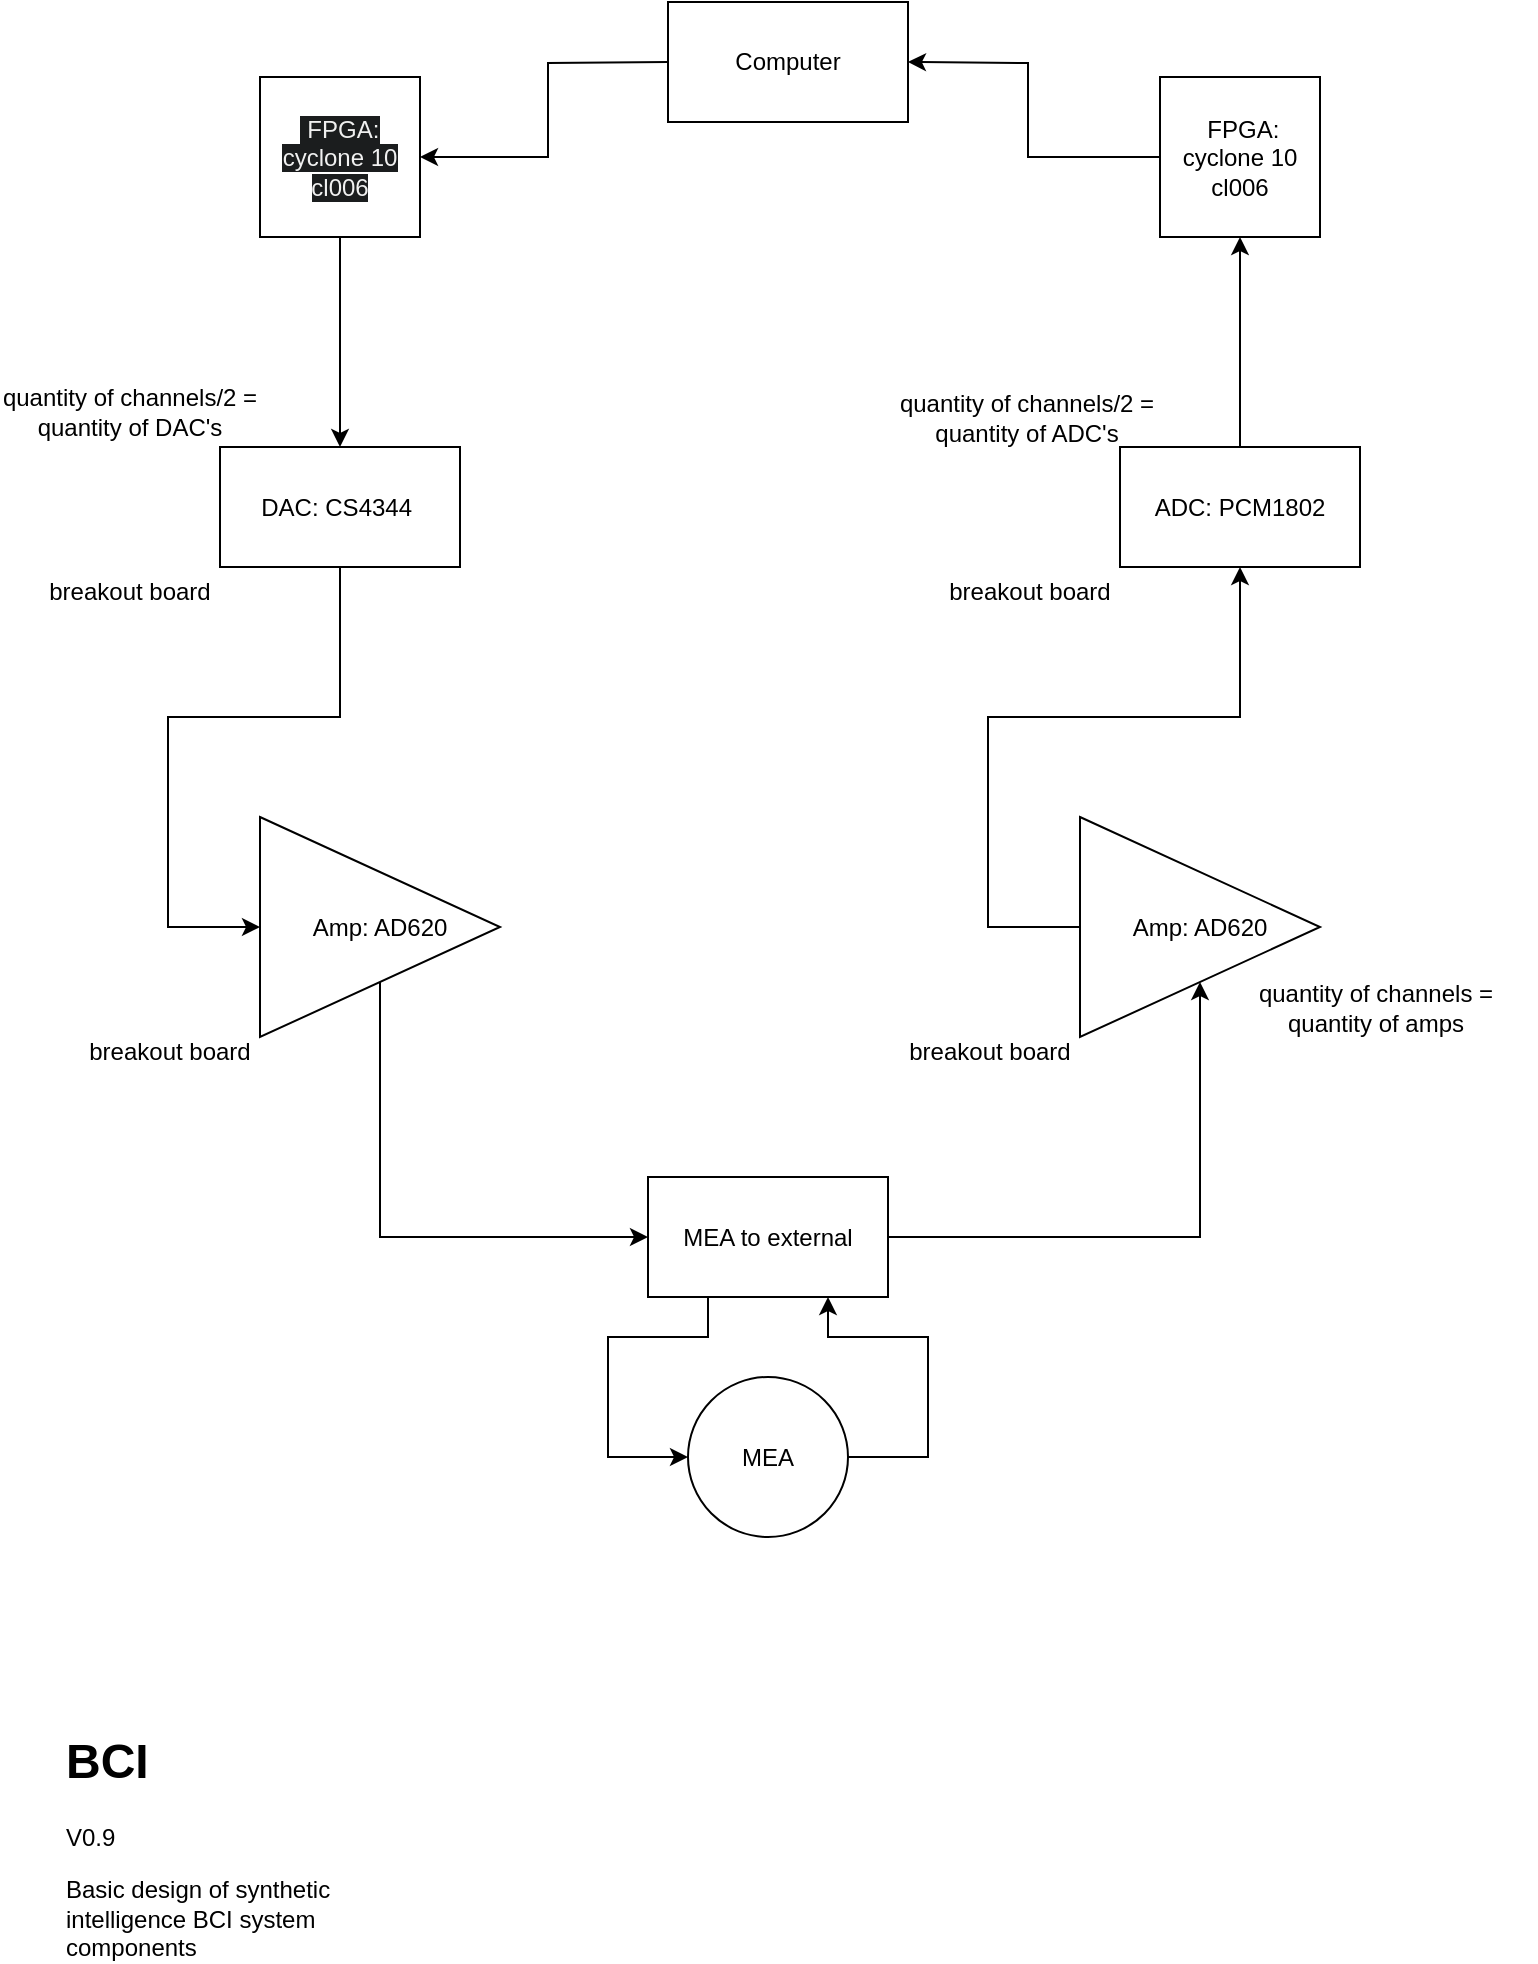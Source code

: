 <mxfile version="22.0.3" type="device">
  <diagram id="C5RBs43oDa-KdzZeNtuy" name="Page-1">
    <mxGraphModel dx="2000" dy="1203" grid="1" gridSize="10" guides="1" tooltips="1" connect="1" arrows="1" fold="1" page="1" pageScale="1" pageWidth="827" pageHeight="1169" math="0" shadow="0">
      <root>
        <mxCell id="WIyWlLk6GJQsqaUBKTNV-0" />
        <mxCell id="WIyWlLk6GJQsqaUBKTNV-1" parent="WIyWlLk6GJQsqaUBKTNV-0" />
        <mxCell id="GTh5PnmUfhnBGdKZiDLx-0" value="&lt;span style=&quot;color: rgb(240, 240, 240); font-family: Helvetica; font-size: 12px; font-style: normal; font-variant-ligatures: normal; font-variant-caps: normal; font-weight: 400; letter-spacing: normal; orphans: 2; text-align: center; text-indent: 0px; text-transform: none; widows: 2; word-spacing: 0px; -webkit-text-stroke-width: 0px; background-color: rgb(27, 29, 30); text-decoration-thickness: initial; text-decoration-style: initial; text-decoration-color: initial; float: none; display: inline !important;&quot;&gt;&amp;nbsp;FPGA: cyclone 10 cl006&lt;/span&gt;" style="whiteSpace=wrap;html=1;aspect=fixed;" parent="WIyWlLk6GJQsqaUBKTNV-1" vertex="1">
          <mxGeometry x="162" y="167.5" width="80" height="80" as="geometry" />
        </mxCell>
        <mxCell id="GTh5PnmUfhnBGdKZiDLx-3" value="Amp: AD620" style="triangle;whiteSpace=wrap;html=1;" parent="WIyWlLk6GJQsqaUBKTNV-1" vertex="1">
          <mxGeometry x="162" y="537.5" width="120" height="110" as="geometry" />
        </mxCell>
        <mxCell id="GTh5PnmUfhnBGdKZiDLx-6" value="Computer" style="rounded=0;whiteSpace=wrap;html=1;" parent="WIyWlLk6GJQsqaUBKTNV-1" vertex="1">
          <mxGeometry x="366" y="130" width="120" height="60" as="geometry" />
        </mxCell>
        <mxCell id="GTh5PnmUfhnBGdKZiDLx-8" value="MEA" style="ellipse;whiteSpace=wrap;html=1;aspect=fixed;" parent="WIyWlLk6GJQsqaUBKTNV-1" vertex="1">
          <mxGeometry x="376" y="817.5" width="80" height="80" as="geometry" />
        </mxCell>
        <mxCell id="GTh5PnmUfhnBGdKZiDLx-9" value="MEA to external&lt;br&gt;" style="rounded=0;whiteSpace=wrap;html=1;" parent="WIyWlLk6GJQsqaUBKTNV-1" vertex="1">
          <mxGeometry x="356" y="717.5" width="120" height="60" as="geometry" />
        </mxCell>
        <mxCell id="GTh5PnmUfhnBGdKZiDLx-26" value="&amp;nbsp;FPGA: cyclone 10 cl006" style="whiteSpace=wrap;html=1;aspect=fixed;" parent="WIyWlLk6GJQsqaUBKTNV-1" vertex="1">
          <mxGeometry x="612" y="167.5" width="80" height="80" as="geometry" />
        </mxCell>
        <mxCell id="GTh5PnmUfhnBGdKZiDLx-29" value="Amp: AD620" style="triangle;whiteSpace=wrap;html=1;" parent="WIyWlLk6GJQsqaUBKTNV-1" vertex="1">
          <mxGeometry x="572" y="537.5" width="120" height="110" as="geometry" />
        </mxCell>
        <mxCell id="GTh5PnmUfhnBGdKZiDLx-31" value="DAC: CS4344&amp;nbsp;" style="rounded=0;whiteSpace=wrap;html=1;" parent="WIyWlLk6GJQsqaUBKTNV-1" vertex="1">
          <mxGeometry x="142" y="352.5" width="120" height="60" as="geometry" />
        </mxCell>
        <mxCell id="GTh5PnmUfhnBGdKZiDLx-32" value="ADC: PCM1802" style="rounded=0;whiteSpace=wrap;html=1;" parent="WIyWlLk6GJQsqaUBKTNV-1" vertex="1">
          <mxGeometry x="592" y="352.5" width="120" height="60" as="geometry" />
        </mxCell>
        <mxCell id="GTh5PnmUfhnBGdKZiDLx-35" style="edgeStyle=orthogonalEdgeStyle;rounded=0;orthogonalLoop=1;jettySize=auto;html=1;exitX=0.5;exitY=1;exitDx=0;exitDy=0;" parent="WIyWlLk6GJQsqaUBKTNV-1" edge="1">
          <mxGeometry relative="1" as="geometry">
            <mxPoint x="156" y="442.5" as="sourcePoint" />
            <mxPoint x="156" y="442.5" as="targetPoint" />
          </mxGeometry>
        </mxCell>
        <mxCell id="GTh5PnmUfhnBGdKZiDLx-41" value="" style="endArrow=classic;html=1;rounded=0;exitX=0;exitY=0.5;exitDx=0;exitDy=0;entryX=1;entryY=0.5;entryDx=0;entryDy=0;" parent="WIyWlLk6GJQsqaUBKTNV-1" source="GTh5PnmUfhnBGdKZiDLx-6" target="GTh5PnmUfhnBGdKZiDLx-0" edge="1">
          <mxGeometry width="50" height="50" relative="1" as="geometry">
            <mxPoint x="386" y="387.5" as="sourcePoint" />
            <mxPoint x="436" y="337.5" as="targetPoint" />
            <Array as="points">
              <mxPoint x="306" y="160.5" />
              <mxPoint x="306" y="207.5" />
            </Array>
          </mxGeometry>
        </mxCell>
        <mxCell id="GTh5PnmUfhnBGdKZiDLx-42" value="" style="endArrow=classic;html=1;rounded=0;exitX=0;exitY=0.5;exitDx=0;exitDy=0;entryX=1;entryY=0.5;entryDx=0;entryDy=0;" parent="WIyWlLk6GJQsqaUBKTNV-1" source="GTh5PnmUfhnBGdKZiDLx-26" target="GTh5PnmUfhnBGdKZiDLx-6" edge="1">
          <mxGeometry width="50" height="50" relative="1" as="geometry">
            <mxPoint x="476" y="204.5" as="sourcePoint" />
            <mxPoint x="600" y="157.5" as="targetPoint" />
            <Array as="points">
              <mxPoint x="546" y="207.5" />
              <mxPoint x="546" y="160.5" />
            </Array>
          </mxGeometry>
        </mxCell>
        <mxCell id="GTh5PnmUfhnBGdKZiDLx-43" value="" style="endArrow=classic;html=1;rounded=0;exitX=0.5;exitY=1;exitDx=0;exitDy=0;entryX=0.5;entryY=0;entryDx=0;entryDy=0;" parent="WIyWlLk6GJQsqaUBKTNV-1" source="GTh5PnmUfhnBGdKZiDLx-0" target="GTh5PnmUfhnBGdKZiDLx-31" edge="1">
          <mxGeometry width="50" height="50" relative="1" as="geometry">
            <mxPoint x="386" y="387.5" as="sourcePoint" />
            <mxPoint x="436" y="337.5" as="targetPoint" />
          </mxGeometry>
        </mxCell>
        <mxCell id="GTh5PnmUfhnBGdKZiDLx-44" value="" style="endArrow=classic;html=1;rounded=0;exitX=0.5;exitY=1;exitDx=0;exitDy=0;entryX=0;entryY=0.5;entryDx=0;entryDy=0;" parent="WIyWlLk6GJQsqaUBKTNV-1" source="GTh5PnmUfhnBGdKZiDLx-31" target="GTh5PnmUfhnBGdKZiDLx-3" edge="1">
          <mxGeometry width="50" height="50" relative="1" as="geometry">
            <mxPoint x="262" y="432.5" as="sourcePoint" />
            <mxPoint x="262" y="537.5" as="targetPoint" />
            <Array as="points">
              <mxPoint x="202" y="487.5" />
              <mxPoint x="156" y="487.5" />
              <mxPoint x="116" y="487.5" />
              <mxPoint x="116" y="592.5" />
            </Array>
          </mxGeometry>
        </mxCell>
        <mxCell id="GTh5PnmUfhnBGdKZiDLx-45" value="" style="endArrow=classic;html=1;rounded=0;exitX=0.5;exitY=0;exitDx=0;exitDy=0;entryX=0.5;entryY=1;entryDx=0;entryDy=0;" parent="WIyWlLk6GJQsqaUBKTNV-1" source="GTh5PnmUfhnBGdKZiDLx-32" target="GTh5PnmUfhnBGdKZiDLx-26" edge="1">
          <mxGeometry width="50" height="50" relative="1" as="geometry">
            <mxPoint x="436" y="337.5" as="sourcePoint" />
            <mxPoint x="386" y="387.5" as="targetPoint" />
            <Array as="points">
              <mxPoint x="652" y="297.5" />
            </Array>
          </mxGeometry>
        </mxCell>
        <mxCell id="GTh5PnmUfhnBGdKZiDLx-46" value="" style="endArrow=classic;html=1;rounded=0;exitX=0;exitY=0.5;exitDx=0;exitDy=0;entryX=0.5;entryY=1;entryDx=0;entryDy=0;" parent="WIyWlLk6GJQsqaUBKTNV-1" source="GTh5PnmUfhnBGdKZiDLx-29" target="GTh5PnmUfhnBGdKZiDLx-32" edge="1">
          <mxGeometry width="50" height="50" relative="1" as="geometry">
            <mxPoint x="436" y="337.5" as="sourcePoint" />
            <mxPoint x="386" y="387.5" as="targetPoint" />
            <Array as="points">
              <mxPoint x="526" y="592.5" />
              <mxPoint x="526" y="487.5" />
              <mxPoint x="652" y="487.5" />
            </Array>
          </mxGeometry>
        </mxCell>
        <mxCell id="GTh5PnmUfhnBGdKZiDLx-47" value="" style="endArrow=classic;html=1;rounded=0;exitX=1;exitY=0.5;exitDx=0;exitDy=0;entryX=0.5;entryY=1;entryDx=0;entryDy=0;" parent="WIyWlLk6GJQsqaUBKTNV-1" source="GTh5PnmUfhnBGdKZiDLx-9" target="GTh5PnmUfhnBGdKZiDLx-29" edge="1">
          <mxGeometry width="50" height="50" relative="1" as="geometry">
            <mxPoint x="436" y="337.5" as="sourcePoint" />
            <mxPoint x="386" y="387.5" as="targetPoint" />
            <Array as="points">
              <mxPoint x="632" y="747.5" />
            </Array>
          </mxGeometry>
        </mxCell>
        <mxCell id="GTh5PnmUfhnBGdKZiDLx-48" value="" style="endArrow=classic;html=1;rounded=0;exitX=0.5;exitY=1;exitDx=0;exitDy=0;entryX=0;entryY=0.5;entryDx=0;entryDy=0;" parent="WIyWlLk6GJQsqaUBKTNV-1" source="GTh5PnmUfhnBGdKZiDLx-3" target="GTh5PnmUfhnBGdKZiDLx-9" edge="1">
          <mxGeometry width="50" height="50" relative="1" as="geometry">
            <mxPoint x="386" y="387.5" as="sourcePoint" />
            <mxPoint x="436" y="337.5" as="targetPoint" />
            <Array as="points">
              <mxPoint x="222" y="747.5" />
            </Array>
          </mxGeometry>
        </mxCell>
        <mxCell id="GTh5PnmUfhnBGdKZiDLx-49" value="" style="endArrow=classic;html=1;rounded=0;exitX=0.25;exitY=1;exitDx=0;exitDy=0;entryX=0;entryY=0.5;entryDx=0;entryDy=0;" parent="WIyWlLk6GJQsqaUBKTNV-1" source="GTh5PnmUfhnBGdKZiDLx-9" target="GTh5PnmUfhnBGdKZiDLx-8" edge="1">
          <mxGeometry width="50" height="50" relative="1" as="geometry">
            <mxPoint x="386" y="387.5" as="sourcePoint" />
            <mxPoint x="436" y="337.5" as="targetPoint" />
            <Array as="points">
              <mxPoint x="386" y="797.5" />
              <mxPoint x="336" y="797.5" />
              <mxPoint x="336" y="857.5" />
            </Array>
          </mxGeometry>
        </mxCell>
        <mxCell id="GTh5PnmUfhnBGdKZiDLx-50" value="" style="endArrow=classic;html=1;rounded=0;entryX=0.75;entryY=1;entryDx=0;entryDy=0;exitX=1;exitY=0.5;exitDx=0;exitDy=0;" parent="WIyWlLk6GJQsqaUBKTNV-1" source="GTh5PnmUfhnBGdKZiDLx-8" target="GTh5PnmUfhnBGdKZiDLx-9" edge="1">
          <mxGeometry width="50" height="50" relative="1" as="geometry">
            <mxPoint x="516" y="897.5" as="sourcePoint" />
            <mxPoint x="436" y="337.5" as="targetPoint" />
            <Array as="points">
              <mxPoint x="496" y="857.5" />
              <mxPoint x="496" y="797.5" />
              <mxPoint x="446" y="797.5" />
            </Array>
          </mxGeometry>
        </mxCell>
        <mxCell id="GTh5PnmUfhnBGdKZiDLx-52" value="&lt;h1&gt;BCI&lt;/h1&gt;&lt;p&gt;V0.9&lt;/p&gt;&lt;p&gt;Basic design of synthetic intelligence BCI system components&amp;nbsp;&lt;/p&gt;" style="text;html=1;strokeColor=none;fillColor=none;spacing=5;spacingTop=-20;whiteSpace=wrap;overflow=hidden;rounded=0;" parent="WIyWlLk6GJQsqaUBKTNV-1" vertex="1">
          <mxGeometry x="60" y="990" width="190" height="120" as="geometry" />
        </mxCell>
        <mxCell id="GTh5PnmUfhnBGdKZiDLx-53" value="breakout board" style="text;html=1;strokeColor=none;fillColor=none;align=center;verticalAlign=middle;whiteSpace=wrap;rounded=0;" parent="WIyWlLk6GJQsqaUBKTNV-1" vertex="1">
          <mxGeometry x="52" y="410" width="90" height="30" as="geometry" />
        </mxCell>
        <mxCell id="GTh5PnmUfhnBGdKZiDLx-54" value="breakout board" style="text;html=1;strokeColor=none;fillColor=none;align=center;verticalAlign=middle;whiteSpace=wrap;rounded=0;" parent="WIyWlLk6GJQsqaUBKTNV-1" vertex="1">
          <mxGeometry x="72" y="640" width="90" height="30" as="geometry" />
        </mxCell>
        <mxCell id="GTh5PnmUfhnBGdKZiDLx-55" value="breakout board" style="text;html=1;strokeColor=none;fillColor=none;align=center;verticalAlign=middle;whiteSpace=wrap;rounded=0;" parent="WIyWlLk6GJQsqaUBKTNV-1" vertex="1">
          <mxGeometry x="482" y="640" width="90" height="30" as="geometry" />
        </mxCell>
        <mxCell id="GTh5PnmUfhnBGdKZiDLx-56" value="breakout board" style="text;html=1;strokeColor=none;fillColor=none;align=center;verticalAlign=middle;whiteSpace=wrap;rounded=0;" parent="WIyWlLk6GJQsqaUBKTNV-1" vertex="1">
          <mxGeometry x="502" y="410" width="90" height="30" as="geometry" />
        </mxCell>
        <mxCell id="GTh5PnmUfhnBGdKZiDLx-59" value="quantity of channels/2 = quantity of DAC&#39;s" style="text;html=1;strokeColor=none;fillColor=none;align=center;verticalAlign=middle;whiteSpace=wrap;rounded=0;" parent="WIyWlLk6GJQsqaUBKTNV-1" vertex="1">
          <mxGeometry x="32" y="320" width="130" height="30" as="geometry" />
        </mxCell>
        <mxCell id="GTh5PnmUfhnBGdKZiDLx-60" value="quantity of channels = quantity of&amp;nbsp;amps" style="text;html=1;strokeColor=none;fillColor=none;align=center;verticalAlign=middle;whiteSpace=wrap;rounded=0;" parent="WIyWlLk6GJQsqaUBKTNV-1" vertex="1">
          <mxGeometry x="640" y="617.5" width="160" height="30" as="geometry" />
        </mxCell>
        <mxCell id="GTh5PnmUfhnBGdKZiDLx-61" value="quantity of channels/2 = quantity of ADC&#39;s" style="text;html=1;strokeColor=none;fillColor=none;align=center;verticalAlign=middle;whiteSpace=wrap;rounded=0;" parent="WIyWlLk6GJQsqaUBKTNV-1" vertex="1">
          <mxGeometry x="479" y="322.5" width="133" height="30" as="geometry" />
        </mxCell>
      </root>
    </mxGraphModel>
  </diagram>
</mxfile>
